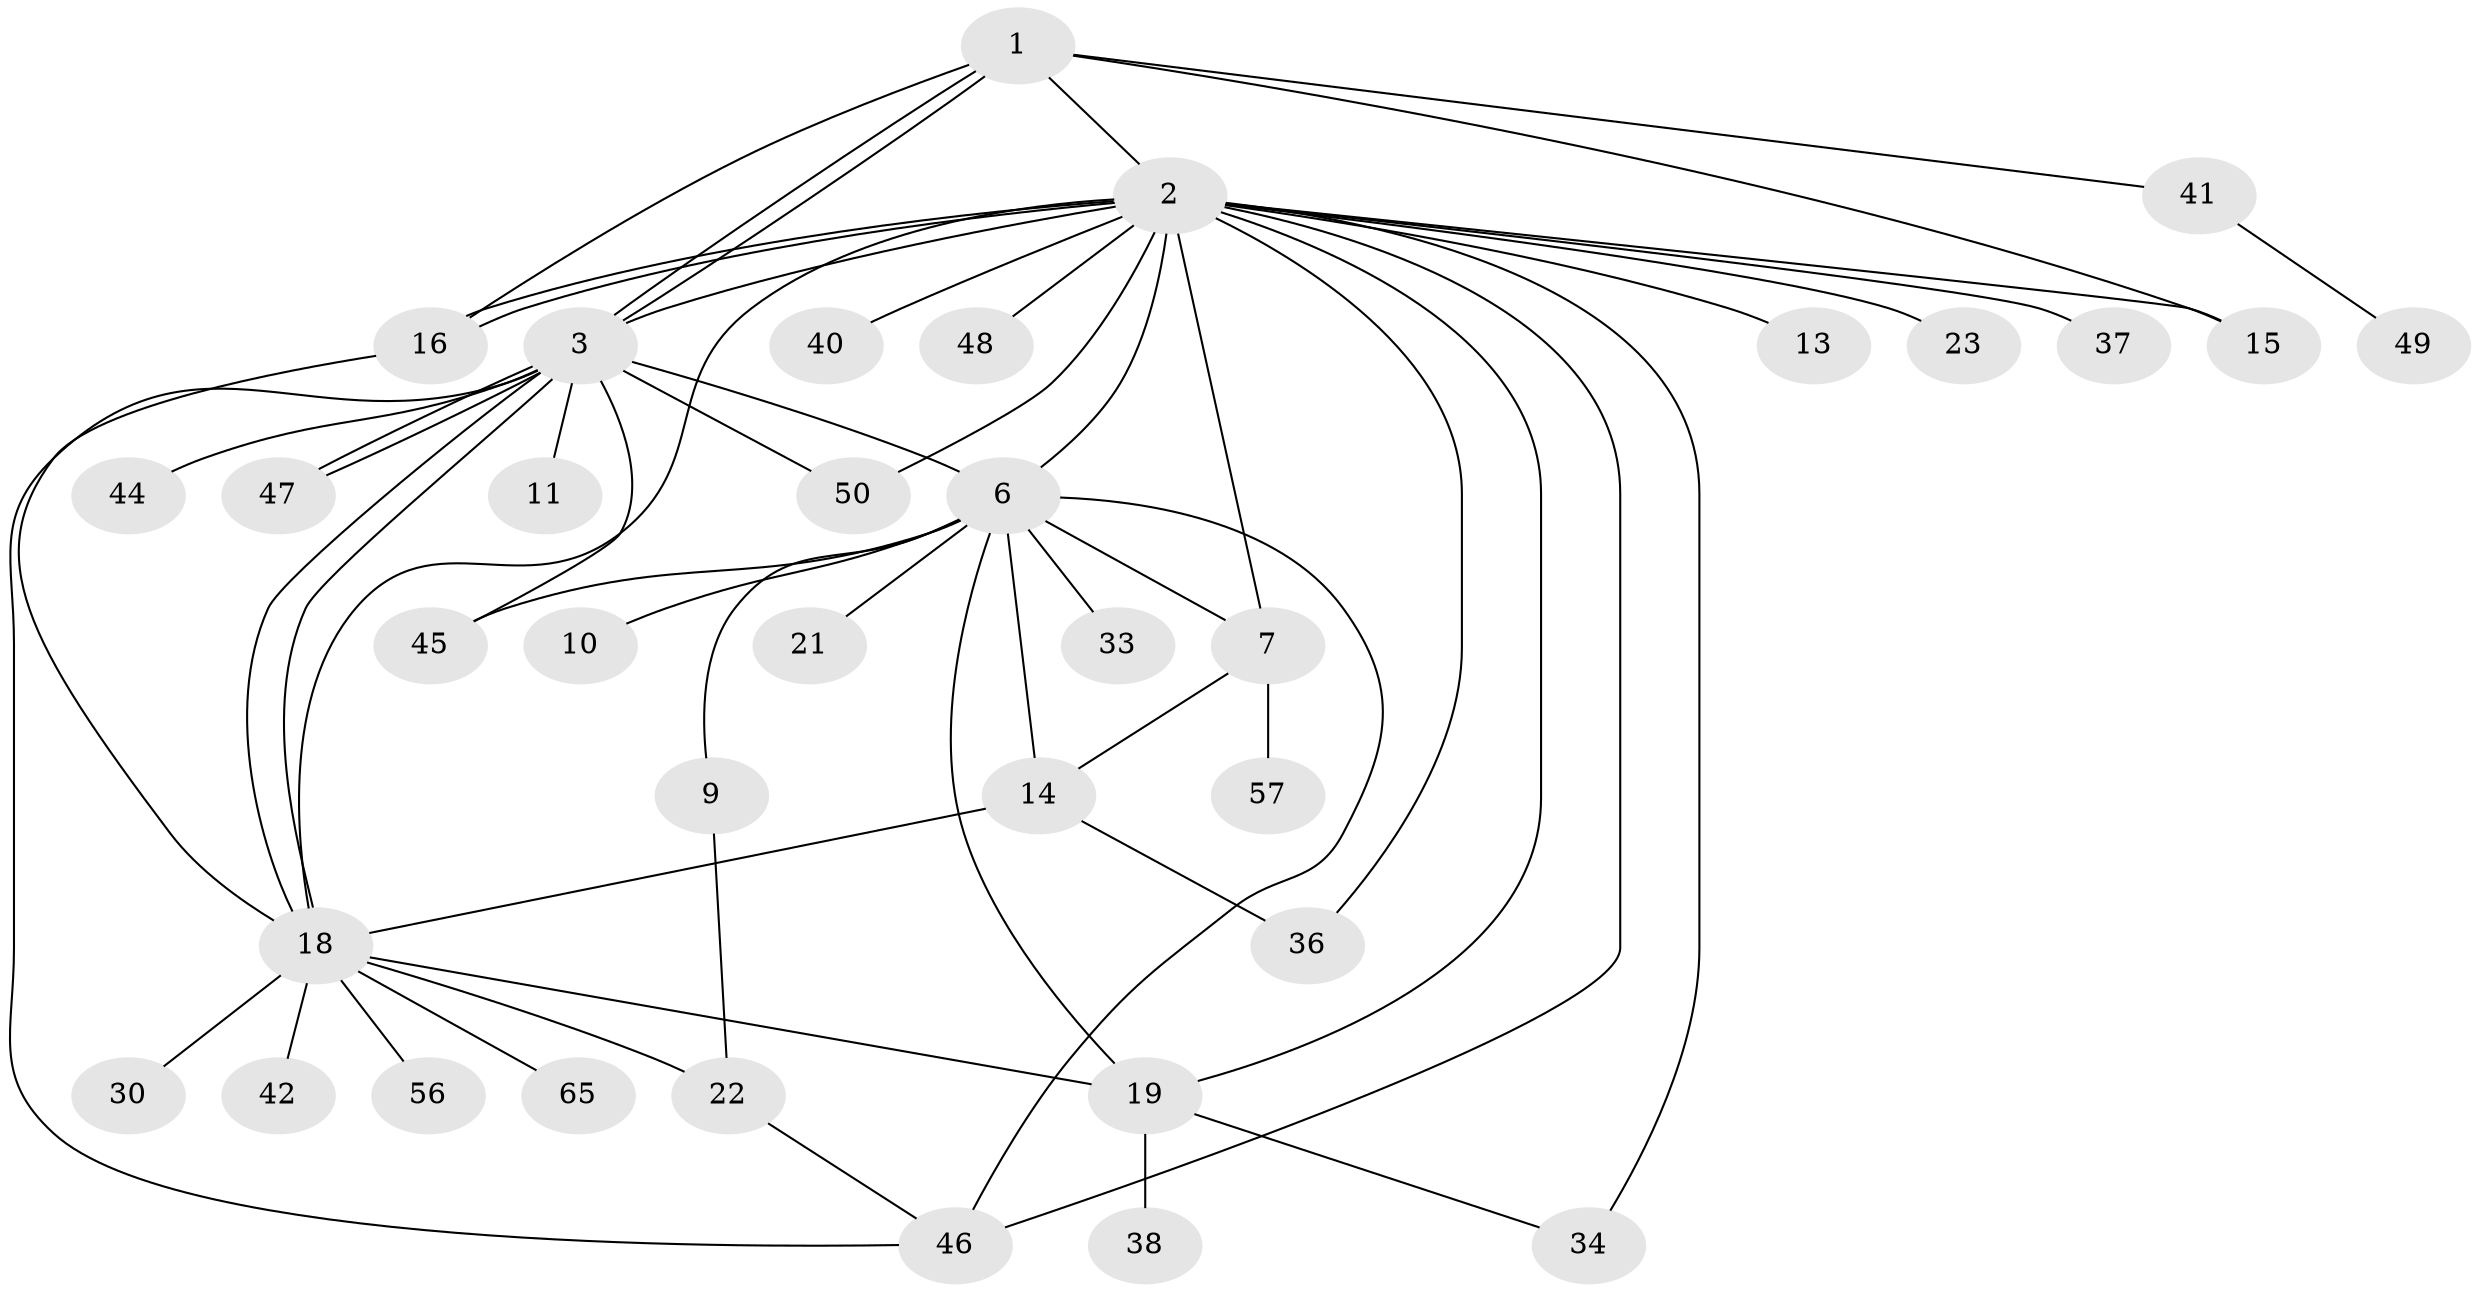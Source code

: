 // original degree distribution, {7: 0.0136986301369863, 11: 0.0273972602739726, 17: 0.0136986301369863, 12: 0.0136986301369863, 1: 0.410958904109589, 6: 0.0136986301369863, 4: 0.0547945205479452, 2: 0.3013698630136986, 3: 0.0684931506849315, 5: 0.0684931506849315, 10: 0.0136986301369863}
// Generated by graph-tools (version 1.1) at 2025/14/03/09/25 04:14:26]
// undirected, 36 vertices, 58 edges
graph export_dot {
graph [start="1"]
  node [color=gray90,style=filled];
  1 [super="+25"];
  2 [super="+4"];
  3 [super="+28+39+66+26"];
  6 [super="+71+24+8"];
  7;
  9;
  10;
  11;
  13;
  14 [super="+17"];
  15;
  16;
  18 [super="+31"];
  19 [super="+20"];
  21;
  22 [super="+59+27"];
  23 [super="+43+72+67"];
  30;
  33;
  34;
  36;
  37 [super="+63"];
  38;
  40;
  41;
  42 [super="+68"];
  44 [super="+51"];
  45;
  46 [super="+70"];
  47;
  48;
  49;
  50 [super="+53"];
  56;
  57;
  65;
  1 -- 2 [weight=2];
  1 -- 3 [weight=2];
  1 -- 3;
  1 -- 15;
  1 -- 41;
  1 -- 16;
  2 -- 6 [weight=2];
  2 -- 16;
  2 -- 16;
  2 -- 19;
  2 -- 34;
  2 -- 37;
  2 -- 40;
  2 -- 48;
  2 -- 3;
  2 -- 36;
  2 -- 7;
  2 -- 13;
  2 -- 46;
  2 -- 15;
  2 -- 18;
  2 -- 50;
  2 -- 23;
  3 -- 11;
  3 -- 18;
  3 -- 18;
  3 -- 45;
  3 -- 47;
  3 -- 47;
  3 -- 50;
  3 -- 44;
  3 -- 46;
  3 -- 6 [weight=2];
  6 -- 10;
  6 -- 14 [weight=2];
  6 -- 19;
  6 -- 33;
  6 -- 45;
  6 -- 7;
  6 -- 21;
  6 -- 9;
  6 -- 46;
  7 -- 14;
  7 -- 57;
  9 -- 22;
  14 -- 18;
  14 -- 36;
  16 -- 18;
  18 -- 19;
  18 -- 22;
  18 -- 30;
  18 -- 42;
  18 -- 65;
  18 -- 56;
  19 -- 34;
  19 -- 38;
  22 -- 46;
  41 -- 49;
}
